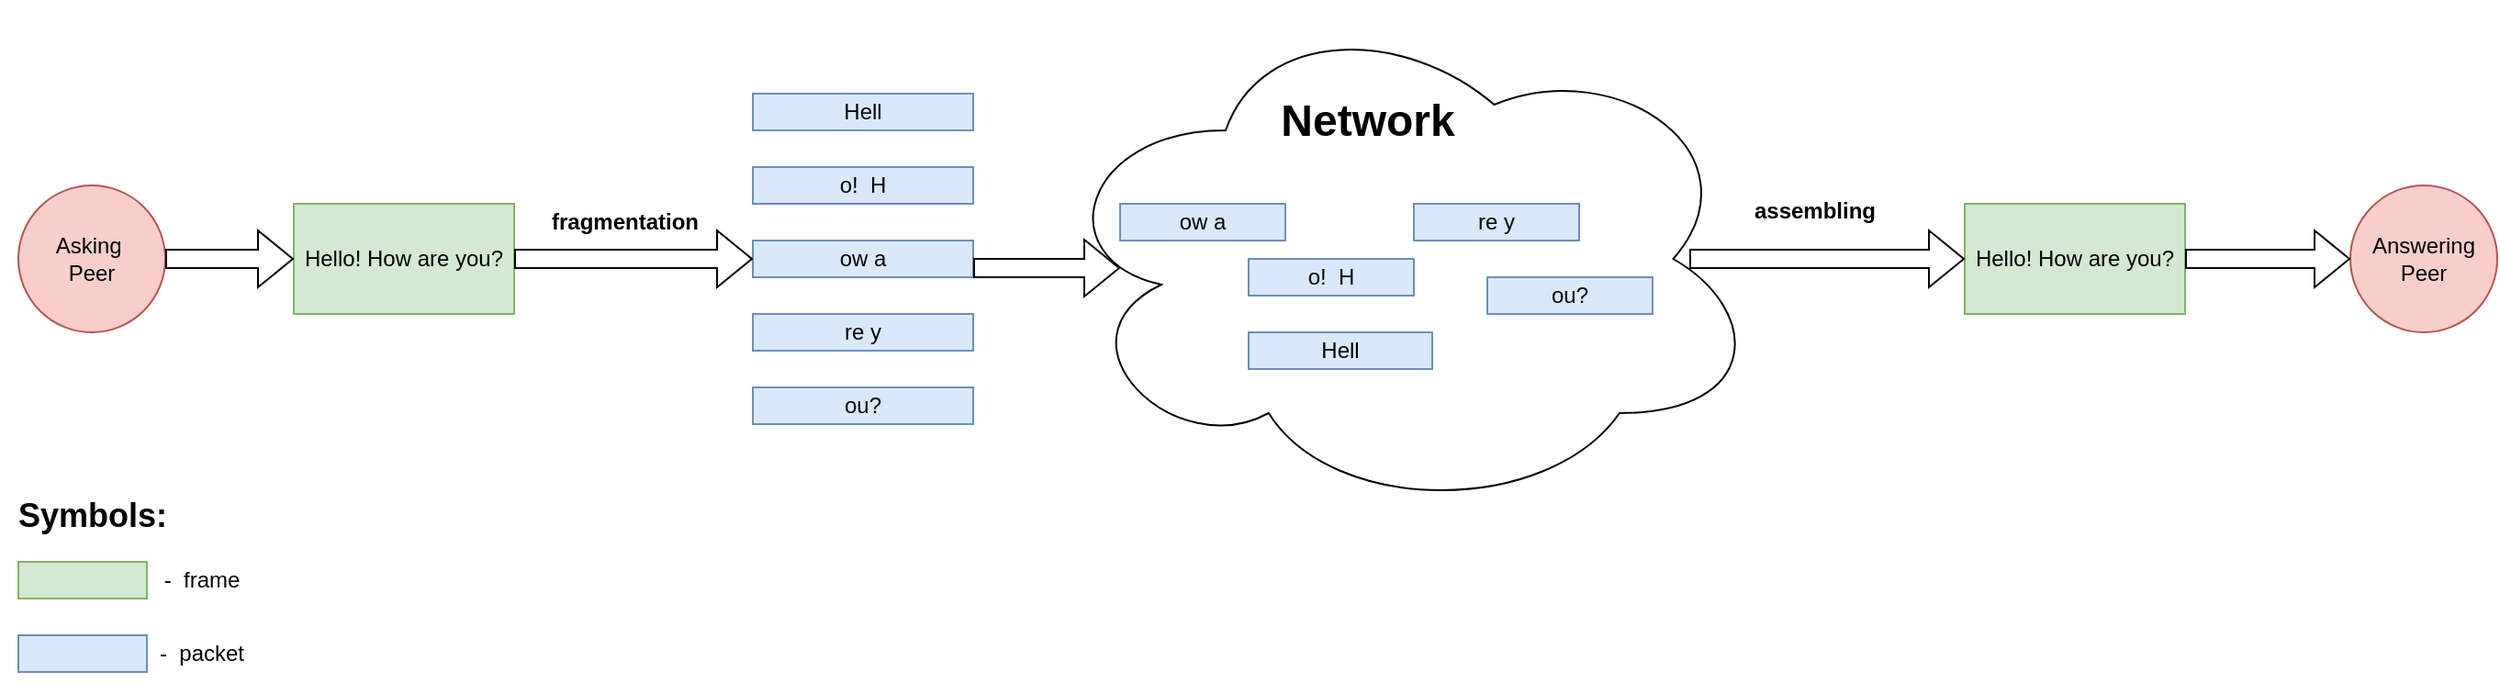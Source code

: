 <mxfile version="16.5.2" type="device"><diagram id="G5rKhgLiKiIKx7UU2MUG" name="Page-1"><mxGraphModel dx="1426" dy="825" grid="1" gridSize="10" guides="1" tooltips="1" connect="1" arrows="1" fold="1" page="1" pageScale="1" pageWidth="827" pageHeight="1169" math="0" shadow="0"><root><mxCell id="0"/><mxCell id="1" parent="0"/><mxCell id="uuwmx8kVQGWLMkxt4b-_-26" value="" style="ellipse;shape=cloud;whiteSpace=wrap;html=1;" vertex="1" parent="1"><mxGeometry x="580" y="50" width="390" height="280" as="geometry"/></mxCell><mxCell id="uuwmx8kVQGWLMkxt4b-_-5" value="Answering&lt;br&gt;Peer" style="ellipse;whiteSpace=wrap;html=1;aspect=fixed;fillColor=#f8cecc;strokeColor=#b85450;" vertex="1" parent="1"><mxGeometry x="1290" y="150" width="80" height="80" as="geometry"/></mxCell><mxCell id="uuwmx8kVQGWLMkxt4b-_-6" value="Asking&amp;nbsp;&lt;br&gt;Peer" style="ellipse;whiteSpace=wrap;html=1;aspect=fixed;fillColor=#f8cecc;strokeColor=#b85450;" vertex="1" parent="1"><mxGeometry x="20" y="150" width="80" height="80" as="geometry"/></mxCell><mxCell id="uuwmx8kVQGWLMkxt4b-_-7" value="Hello! How are you?" style="rounded=0;whiteSpace=wrap;html=1;fillColor=#d5e8d4;strokeColor=#82b366;" vertex="1" parent="1"><mxGeometry x="170" y="160" width="120" height="60" as="geometry"/></mxCell><mxCell id="uuwmx8kVQGWLMkxt4b-_-8" value="Hell" style="rounded=0;whiteSpace=wrap;html=1;fillColor=#dae8fc;strokeColor=#6c8ebf;" vertex="1" parent="1"><mxGeometry x="420" y="100" width="120" height="20" as="geometry"/></mxCell><mxCell id="uuwmx8kVQGWLMkxt4b-_-9" value="o! &amp;nbsp;H" style="rounded=0;whiteSpace=wrap;html=1;fillColor=#dae8fc;strokeColor=#6c8ebf;" vertex="1" parent="1"><mxGeometry x="420" y="140" width="120" height="20" as="geometry"/></mxCell><mxCell id="uuwmx8kVQGWLMkxt4b-_-10" value="ow a" style="rounded=0;whiteSpace=wrap;html=1;fillColor=#dae8fc;strokeColor=#6c8ebf;" vertex="1" parent="1"><mxGeometry x="420" y="180" width="120" height="20" as="geometry"/></mxCell><mxCell id="uuwmx8kVQGWLMkxt4b-_-11" value="re y" style="rounded=0;whiteSpace=wrap;html=1;fillColor=#dae8fc;strokeColor=#6c8ebf;" vertex="1" parent="1"><mxGeometry x="420" y="220" width="120" height="20" as="geometry"/></mxCell><mxCell id="uuwmx8kVQGWLMkxt4b-_-12" value="ou?" style="rounded=0;whiteSpace=wrap;html=1;fillColor=#dae8fc;strokeColor=#6c8ebf;" vertex="1" parent="1"><mxGeometry x="420" y="260" width="120" height="20" as="geometry"/></mxCell><mxCell id="uuwmx8kVQGWLMkxt4b-_-13" value="" style="shape=flexArrow;endArrow=classic;html=1;rounded=0;exitX=1;exitY=0.5;exitDx=0;exitDy=0;entryX=0;entryY=0.5;entryDx=0;entryDy=0;" edge="1" parent="1" source="uuwmx8kVQGWLMkxt4b-_-6" target="uuwmx8kVQGWLMkxt4b-_-7"><mxGeometry width="50" height="50" relative="1" as="geometry"><mxPoint x="120" y="220" as="sourcePoint"/><mxPoint x="170" y="170" as="targetPoint"/></mxGeometry></mxCell><mxCell id="uuwmx8kVQGWLMkxt4b-_-14" value="" style="shape=flexArrow;endArrow=classic;html=1;rounded=0;exitX=1;exitY=0.5;exitDx=0;exitDy=0;entryX=0;entryY=0.5;entryDx=0;entryDy=0;" edge="1" parent="1" source="uuwmx8kVQGWLMkxt4b-_-7" target="uuwmx8kVQGWLMkxt4b-_-10"><mxGeometry width="50" height="50" relative="1" as="geometry"><mxPoint x="630" y="450" as="sourcePoint"/><mxPoint x="680" y="400" as="targetPoint"/></mxGeometry></mxCell><mxCell id="uuwmx8kVQGWLMkxt4b-_-32" value="&lt;b&gt;fragmentation&lt;/b&gt;" style="edgeLabel;html=1;align=center;verticalAlign=middle;resizable=0;points=[];fontSize=12;" vertex="1" connectable="0" parent="uuwmx8kVQGWLMkxt4b-_-14"><mxGeometry x="-0.46" y="6" relative="1" as="geometry"><mxPoint x="25" y="-14" as="offset"/></mxGeometry></mxCell><mxCell id="uuwmx8kVQGWLMkxt4b-_-15" value="Hell" style="rounded=0;whiteSpace=wrap;html=1;fillColor=#dae8fc;strokeColor=#6c8ebf;" vertex="1" parent="1"><mxGeometry x="690" y="230" width="100" height="20" as="geometry"/></mxCell><mxCell id="uuwmx8kVQGWLMkxt4b-_-16" value="o! &amp;nbsp;H" style="rounded=0;whiteSpace=wrap;html=1;fillColor=#dae8fc;strokeColor=#6c8ebf;" vertex="1" parent="1"><mxGeometry x="690" y="190" width="90" height="20" as="geometry"/></mxCell><mxCell id="uuwmx8kVQGWLMkxt4b-_-17" value="ow a" style="rounded=0;whiteSpace=wrap;html=1;fillColor=#dae8fc;strokeColor=#6c8ebf;" vertex="1" parent="1"><mxGeometry x="620" y="160" width="90" height="20" as="geometry"/></mxCell><mxCell id="uuwmx8kVQGWLMkxt4b-_-18" value="re y" style="rounded=0;whiteSpace=wrap;html=1;fillColor=#dae8fc;strokeColor=#6c8ebf;" vertex="1" parent="1"><mxGeometry x="780" y="160" width="90" height="20" as="geometry"/></mxCell><mxCell id="uuwmx8kVQGWLMkxt4b-_-19" value="ou?" style="rounded=0;whiteSpace=wrap;html=1;fillColor=#dae8fc;strokeColor=#6c8ebf;" vertex="1" parent="1"><mxGeometry x="820" y="200" width="90" height="20" as="geometry"/></mxCell><mxCell id="uuwmx8kVQGWLMkxt4b-_-20" value="" style="shape=flexArrow;endArrow=classic;html=1;rounded=0;exitX=1;exitY=0.75;exitDx=0;exitDy=0;" edge="1" parent="1" source="uuwmx8kVQGWLMkxt4b-_-10"><mxGeometry width="50" height="50" relative="1" as="geometry"><mxPoint x="630" y="450" as="sourcePoint"/><mxPoint x="620" y="195" as="targetPoint"/></mxGeometry></mxCell><mxCell id="uuwmx8kVQGWLMkxt4b-_-21" value="Hello! How are you?" style="rounded=0;whiteSpace=wrap;html=1;fillColor=#d5e8d4;strokeColor=#82b366;" vertex="1" parent="1"><mxGeometry x="1080" y="160" width="120" height="60" as="geometry"/></mxCell><mxCell id="uuwmx8kVQGWLMkxt4b-_-22" value="" style="shape=flexArrow;endArrow=classic;html=1;rounded=0;entryX=0;entryY=0.5;entryDx=0;entryDy=0;" edge="1" parent="1" target="uuwmx8kVQGWLMkxt4b-_-21"><mxGeometry width="50" height="50" relative="1" as="geometry"><mxPoint x="930" y="190" as="sourcePoint"/><mxPoint x="680" y="400" as="targetPoint"/></mxGeometry></mxCell><mxCell id="uuwmx8kVQGWLMkxt4b-_-31" value="&lt;font style=&quot;font-size: 12px&quot;&gt;&lt;b&gt;assembling&lt;/b&gt;&lt;/font&gt;" style="edgeLabel;html=1;align=center;verticalAlign=middle;resizable=0;points=[];fontSize=24;" vertex="1" connectable="0" parent="uuwmx8kVQGWLMkxt4b-_-22"><mxGeometry x="-0.2" y="2" relative="1" as="geometry"><mxPoint x="8" y="-28" as="offset"/></mxGeometry></mxCell><mxCell id="uuwmx8kVQGWLMkxt4b-_-23" value="" style="shape=flexArrow;endArrow=classic;html=1;rounded=0;entryX=0;entryY=0.5;entryDx=0;entryDy=0;exitX=1;exitY=0.5;exitDx=0;exitDy=0;" edge="1" parent="1" source="uuwmx8kVQGWLMkxt4b-_-21" target="uuwmx8kVQGWLMkxt4b-_-5"><mxGeometry width="50" height="50" relative="1" as="geometry"><mxPoint x="690" y="380" as="sourcePoint"/><mxPoint x="740" y="330" as="targetPoint"/></mxGeometry></mxCell><mxCell id="uuwmx8kVQGWLMkxt4b-_-27" value="&lt;b&gt;&lt;font style=&quot;font-size: 24px&quot;&gt;Network&lt;/font&gt;&lt;/b&gt;" style="text;html=1;strokeColor=none;fillColor=none;align=center;verticalAlign=middle;whiteSpace=wrap;rounded=0;" vertex="1" parent="1"><mxGeometry x="725" y="100" width="60" height="30" as="geometry"/></mxCell><mxCell id="uuwmx8kVQGWLMkxt4b-_-33" value="" style="rounded=0;whiteSpace=wrap;html=1;fontSize=12;fillColor=#d5e8d4;strokeColor=#82b366;" vertex="1" parent="1"><mxGeometry x="20" y="355" width="70" height="20" as="geometry"/></mxCell><mxCell id="uuwmx8kVQGWLMkxt4b-_-34" value="" style="rounded=0;whiteSpace=wrap;html=1;fontSize=12;fillColor=#dae8fc;strokeColor=#6c8ebf;" vertex="1" parent="1"><mxGeometry x="20" y="395" width="70" height="20" as="geometry"/></mxCell><mxCell id="uuwmx8kVQGWLMkxt4b-_-35" value="- &amp;nbsp;frame" style="text;html=1;strokeColor=none;fillColor=none;align=center;verticalAlign=middle;whiteSpace=wrap;rounded=0;fontSize=12;" vertex="1" parent="1"><mxGeometry x="90" y="350" width="60" height="30" as="geometry"/></mxCell><mxCell id="uuwmx8kVQGWLMkxt4b-_-36" value="- &amp;nbsp;packet" style="text;html=1;strokeColor=none;fillColor=none;align=center;verticalAlign=middle;whiteSpace=wrap;rounded=0;fontSize=12;" vertex="1" parent="1"><mxGeometry x="90" y="390" width="60" height="30" as="geometry"/></mxCell><mxCell id="uuwmx8kVQGWLMkxt4b-_-37" value="&lt;b&gt;&lt;font style=&quot;font-size: 18px&quot;&gt;Symbols:&lt;/font&gt;&lt;/b&gt;" style="text;html=1;align=center;verticalAlign=middle;resizable=0;points=[];autosize=1;strokeColor=none;fillColor=none;fontSize=12;" vertex="1" parent="1"><mxGeometry x="10" y="320" width="100" height="20" as="geometry"/></mxCell></root></mxGraphModel></diagram></mxfile>